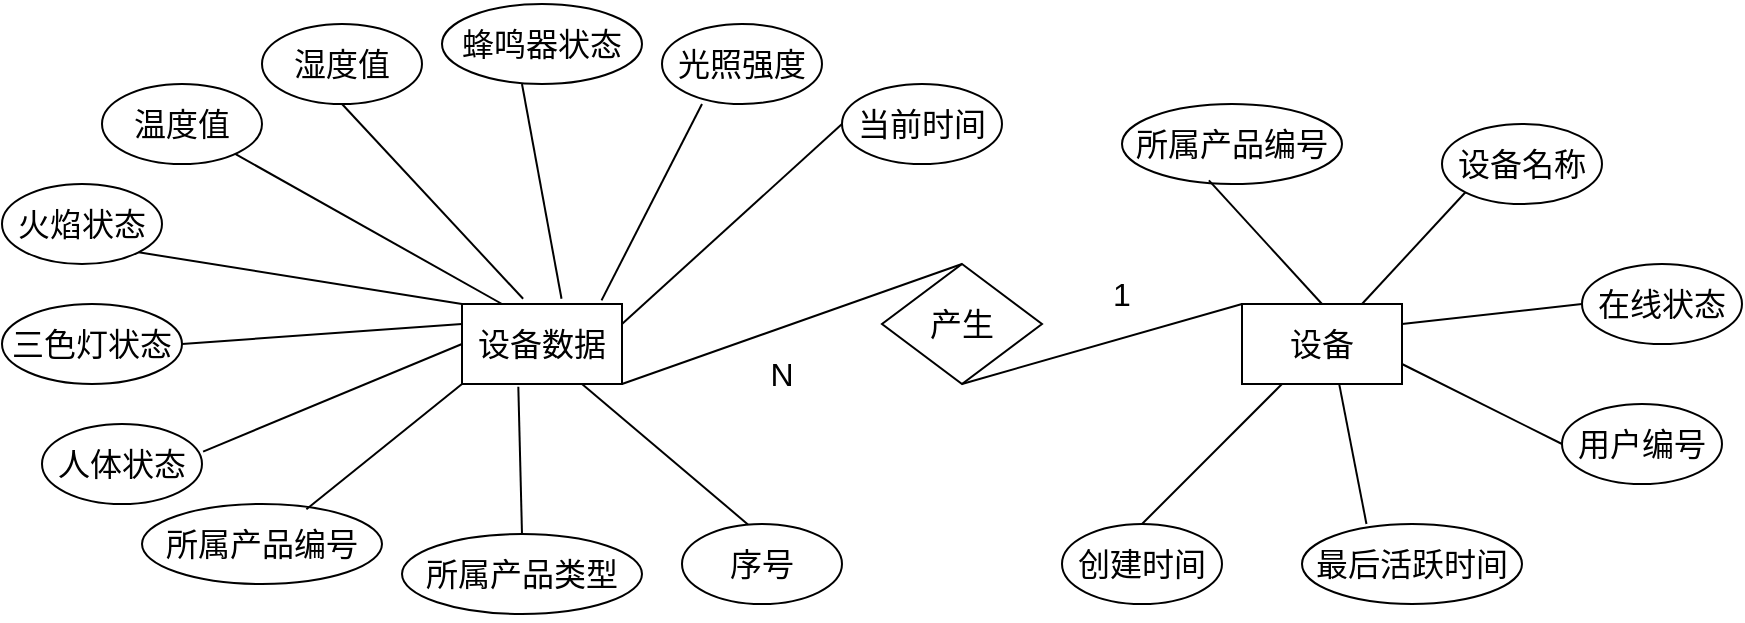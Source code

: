 <mxfile version="27.0.3">
  <diagram name="第 1 页" id="ScM45TfWM9TeoWm1KZnZ">
    <mxGraphModel dx="1500" dy="1995" grid="1" gridSize="10" guides="1" tooltips="1" connect="1" arrows="1" fold="1" page="1" pageScale="1" pageWidth="827" pageHeight="1169" math="0" shadow="0">
      <root>
        <mxCell id="0" />
        <mxCell id="1" parent="0" />
        <mxCell id="N3y8-y1VJrY_6f-vKtxs-2" value="&lt;font style=&quot;font-size: 16px;&quot;&gt;设备数据&lt;/font&gt;" style="rounded=0;whiteSpace=wrap;html=1;" vertex="1" parent="1">
          <mxGeometry x="380" y="50" width="80" height="40" as="geometry" />
        </mxCell>
        <mxCell id="N3y8-y1VJrY_6f-vKtxs-7" value="&lt;font style=&quot;font-size: 16px;&quot;&gt;设备&lt;/font&gt;" style="rounded=0;whiteSpace=wrap;html=1;" vertex="1" parent="1">
          <mxGeometry x="770" y="50" width="80" height="40" as="geometry" />
        </mxCell>
        <mxCell id="N3y8-y1VJrY_6f-vKtxs-29" value="&lt;p class=&quot;MsoNormal&quot;&gt;&lt;font face=&quot;Helvetica&quot; style=&quot;font-size: 16px;&quot;&gt;设备名称&lt;/font&gt;&lt;/p&gt;" style="ellipse;whiteSpace=wrap;html=1;" vertex="1" parent="1">
          <mxGeometry x="870" y="-40" width="80" height="40" as="geometry" />
        </mxCell>
        <mxCell id="N3y8-y1VJrY_6f-vKtxs-30" value="&lt;p class=&quot;MsoNormal&quot;&gt;&lt;font face=&quot;Helvetica&quot; style=&quot;font-size: 16px;&quot;&gt;在线状态&lt;/font&gt;&lt;/p&gt;" style="ellipse;whiteSpace=wrap;html=1;" vertex="1" parent="1">
          <mxGeometry x="940" y="30" width="80" height="40" as="geometry" />
        </mxCell>
        <mxCell id="N3y8-y1VJrY_6f-vKtxs-31" value="&lt;p class=&quot;MsoNormal&quot;&gt;&lt;font face=&quot;Helvetica&quot; style=&quot;font-size: 16px;&quot;&gt;用户编号&lt;/font&gt;&lt;/p&gt;" style="ellipse;whiteSpace=wrap;html=1;" vertex="1" parent="1">
          <mxGeometry x="930" y="100" width="80" height="40" as="geometry" />
        </mxCell>
        <mxCell id="N3y8-y1VJrY_6f-vKtxs-32" value="&lt;p class=&quot;MsoNormal&quot;&gt;&lt;font face=&quot;Helvetica&quot; style=&quot;font-size: 16px;&quot;&gt;最后活跃时间&lt;/font&gt;&lt;/p&gt;" style="ellipse;whiteSpace=wrap;html=1;" vertex="1" parent="1">
          <mxGeometry x="800" y="160" width="110" height="40" as="geometry" />
        </mxCell>
        <mxCell id="N3y8-y1VJrY_6f-vKtxs-33" value="&lt;p class=&quot;MsoNormal&quot;&gt;&lt;font face=&quot;Helvetica&quot; style=&quot;font-size: 16px;&quot;&gt;所属产品编号&lt;/font&gt;&lt;/p&gt;" style="ellipse;whiteSpace=wrap;html=1;" vertex="1" parent="1">
          <mxGeometry x="710" y="-50" width="110" height="40" as="geometry" />
        </mxCell>
        <mxCell id="N3y8-y1VJrY_6f-vKtxs-34" value="&lt;p class=&quot;MsoNormal&quot;&gt;&lt;span style=&quot;color: rgb(0, 0, 0);&quot;&gt;&lt;font face=&quot;Helvetica&quot; style=&quot;font-size: 16px;&quot;&gt;创建时间&lt;/font&gt;&lt;/span&gt;&lt;/p&gt;" style="ellipse;whiteSpace=wrap;html=1;" vertex="1" parent="1">
          <mxGeometry x="680" y="160" width="80" height="40" as="geometry" />
        </mxCell>
        <mxCell id="N3y8-y1VJrY_6f-vKtxs-35" value="" style="endArrow=none;html=1;rounded=0;entryX=0.395;entryY=0.955;entryDx=0;entryDy=0;entryPerimeter=0;exitX=0.5;exitY=0;exitDx=0;exitDy=0;" edge="1" parent="1" source="N3y8-y1VJrY_6f-vKtxs-7" target="N3y8-y1VJrY_6f-vKtxs-33">
          <mxGeometry width="50" height="50" relative="1" as="geometry">
            <mxPoint x="510" y="210" as="sourcePoint" />
            <mxPoint x="550" y="170" as="targetPoint" />
          </mxGeometry>
        </mxCell>
        <mxCell id="N3y8-y1VJrY_6f-vKtxs-36" value="" style="endArrow=none;html=1;rounded=0;entryX=0;entryY=1;entryDx=0;entryDy=0;exitX=0.75;exitY=0;exitDx=0;exitDy=0;" edge="1" parent="1" source="N3y8-y1VJrY_6f-vKtxs-7" target="N3y8-y1VJrY_6f-vKtxs-29">
          <mxGeometry width="50" height="50" relative="1" as="geometry">
            <mxPoint x="540" y="229.5" as="sourcePoint" />
            <mxPoint x="598" y="170.5" as="targetPoint" />
          </mxGeometry>
        </mxCell>
        <mxCell id="N3y8-y1VJrY_6f-vKtxs-37" value="" style="endArrow=none;html=1;rounded=0;entryX=0;entryY=0.5;entryDx=0;entryDy=0;exitX=1;exitY=0.25;exitDx=0;exitDy=0;" edge="1" parent="1" source="N3y8-y1VJrY_6f-vKtxs-7" target="N3y8-y1VJrY_6f-vKtxs-30">
          <mxGeometry width="50" height="50" relative="1" as="geometry">
            <mxPoint x="538" y="245.5" as="sourcePoint" />
            <mxPoint x="640" y="200" as="targetPoint" />
          </mxGeometry>
        </mxCell>
        <mxCell id="N3y8-y1VJrY_6f-vKtxs-38" value="" style="endArrow=none;html=1;rounded=0;entryX=0;entryY=0.5;entryDx=0;entryDy=0;exitX=1;exitY=0.75;exitDx=0;exitDy=0;" edge="1" parent="1" source="N3y8-y1VJrY_6f-vKtxs-7" target="N3y8-y1VJrY_6f-vKtxs-31">
          <mxGeometry width="50" height="50" relative="1" as="geometry">
            <mxPoint x="538" y="260" as="sourcePoint" />
            <mxPoint x="670" y="234.5" as="targetPoint" />
          </mxGeometry>
        </mxCell>
        <mxCell id="N3y8-y1VJrY_6f-vKtxs-39" value="" style="endArrow=none;html=1;rounded=0;entryX=0.293;entryY=0;entryDx=0;entryDy=0;entryPerimeter=0;exitX=0.607;exitY=0.995;exitDx=0;exitDy=0;exitPerimeter=0;" edge="1" parent="1" source="N3y8-y1VJrY_6f-vKtxs-7" target="N3y8-y1VJrY_6f-vKtxs-32">
          <mxGeometry width="50" height="50" relative="1" as="geometry">
            <mxPoint x="850" y="100" as="sourcePoint" />
            <mxPoint x="652" y="280" as="targetPoint" />
          </mxGeometry>
        </mxCell>
        <mxCell id="N3y8-y1VJrY_6f-vKtxs-40" value="" style="endArrow=none;html=1;rounded=0;entryX=0.5;entryY=0;entryDx=0;entryDy=0;exitX=0.25;exitY=1;exitDx=0;exitDy=0;" edge="1" parent="1" source="N3y8-y1VJrY_6f-vKtxs-7" target="N3y8-y1VJrY_6f-vKtxs-34">
          <mxGeometry width="50" height="50" relative="1" as="geometry">
            <mxPoint x="530" y="270" as="sourcePoint" />
            <mxPoint x="640" y="330" as="targetPoint" />
          </mxGeometry>
        </mxCell>
        <mxCell id="N3y8-y1VJrY_6f-vKtxs-41" value="&lt;span style=&quot;font-size: 16px;&quot;&gt;产生&lt;/span&gt;" style="rhombus;whiteSpace=wrap;html=1;" vertex="1" parent="1">
          <mxGeometry x="590" y="30" width="80" height="60" as="geometry" />
        </mxCell>
        <mxCell id="N3y8-y1VJrY_6f-vKtxs-42" value="" style="endArrow=none;html=1;rounded=0;entryX=0.5;entryY=1;entryDx=0;entryDy=0;exitX=0;exitY=0;exitDx=0;exitDy=0;" edge="1" parent="1" source="N3y8-y1VJrY_6f-vKtxs-7" target="N3y8-y1VJrY_6f-vKtxs-41">
          <mxGeometry width="50" height="50" relative="1" as="geometry">
            <mxPoint x="460" y="220" as="sourcePoint" />
            <mxPoint x="510" y="170" as="targetPoint" />
          </mxGeometry>
        </mxCell>
        <mxCell id="N3y8-y1VJrY_6f-vKtxs-43" value="" style="endArrow=none;html=1;rounded=0;entryX=1;entryY=1;entryDx=0;entryDy=0;exitX=0.5;exitY=0;exitDx=0;exitDy=0;" edge="1" parent="1" source="N3y8-y1VJrY_6f-vKtxs-41" target="N3y8-y1VJrY_6f-vKtxs-2">
          <mxGeometry width="50" height="50" relative="1" as="geometry">
            <mxPoint x="458.95" y="120" as="sourcePoint" />
            <mxPoint x="458.95" y="80" as="targetPoint" />
          </mxGeometry>
        </mxCell>
        <mxCell id="N3y8-y1VJrY_6f-vKtxs-44" value="&lt;p class=&quot;MsoNormal&quot;&gt;&lt;font face=&quot;Helvetica&quot; style=&quot;font-size: 16px;&quot;&gt;三色灯状态&lt;/font&gt;&lt;/p&gt;" style="ellipse;whiteSpace=wrap;html=1;" vertex="1" parent="1">
          <mxGeometry x="150" y="50" width="90" height="40" as="geometry" />
        </mxCell>
        <mxCell id="N3y8-y1VJrY_6f-vKtxs-45" value="&lt;p class=&quot;MsoNormal&quot;&gt;&lt;font face=&quot;Helvetica&quot; style=&quot;font-size: 16px;&quot;&gt;人体状态&lt;/font&gt;&lt;/p&gt;" style="ellipse;whiteSpace=wrap;html=1;" vertex="1" parent="1">
          <mxGeometry x="170" y="110" width="80" height="40" as="geometry" />
        </mxCell>
        <mxCell id="N3y8-y1VJrY_6f-vKtxs-46" value="&lt;p class=&quot;MsoNormal&quot;&gt;&lt;font face=&quot;Helvetica&quot; style=&quot;font-size: 16px;&quot;&gt;温度值&lt;/font&gt;&lt;/p&gt;" style="ellipse;whiteSpace=wrap;html=1;" vertex="1" parent="1">
          <mxGeometry x="200" y="-60" width="80" height="40" as="geometry" />
        </mxCell>
        <mxCell id="N3y8-y1VJrY_6f-vKtxs-47" value="&lt;p class=&quot;MsoNormal&quot;&gt;&lt;font face=&quot;Helvetica&quot; style=&quot;font-size: 16px;&quot;&gt;湿度值&lt;/font&gt;&lt;/p&gt;" style="ellipse;whiteSpace=wrap;html=1;" vertex="1" parent="1">
          <mxGeometry x="280" y="-90" width="80" height="40" as="geometry" />
        </mxCell>
        <mxCell id="N3y8-y1VJrY_6f-vKtxs-48" value="&lt;p class=&quot;MsoNormal&quot;&gt;&lt;font face=&quot;Helvetica&quot; style=&quot;font-size: 16px;&quot;&gt;所属产品编号&lt;/font&gt;&lt;/p&gt;" style="ellipse;whiteSpace=wrap;html=1;" vertex="1" parent="1">
          <mxGeometry x="220" y="150" width="120" height="40" as="geometry" />
        </mxCell>
        <mxCell id="N3y8-y1VJrY_6f-vKtxs-49" value="&lt;p class=&quot;MsoNormal&quot;&gt;&lt;font face=&quot;Helvetica&quot; style=&quot;font-size: 16px;&quot;&gt;火焰状态&lt;/font&gt;&lt;/p&gt;" style="ellipse;whiteSpace=wrap;html=1;" vertex="1" parent="1">
          <mxGeometry x="150" y="-10" width="80" height="40" as="geometry" />
        </mxCell>
        <mxCell id="N3y8-y1VJrY_6f-vKtxs-50" value="&lt;p class=&quot;MsoNormal&quot;&gt;&lt;font face=&quot;Helvetica&quot; style=&quot;font-size: 16px;&quot;&gt;蜂鸣器状态&lt;/font&gt;&lt;/p&gt;" style="ellipse;whiteSpace=wrap;html=1;" vertex="1" parent="1">
          <mxGeometry x="370" y="-100" width="100" height="40" as="geometry" />
        </mxCell>
        <mxCell id="N3y8-y1VJrY_6f-vKtxs-51" value="&lt;p class=&quot;MsoNormal&quot;&gt;&lt;font face=&quot;Helvetica&quot; style=&quot;font-size: 16px;&quot;&gt;所属产品类型&lt;/font&gt;&lt;/p&gt;" style="ellipse;whiteSpace=wrap;html=1;" vertex="1" parent="1">
          <mxGeometry x="350" y="165" width="120" height="40" as="geometry" />
        </mxCell>
        <mxCell id="N3y8-y1VJrY_6f-vKtxs-52" value="&lt;p class=&quot;MsoNormal&quot;&gt;&lt;font face=&quot;Helvetica&quot; style=&quot;font-size: 16px;&quot;&gt;光照强度&lt;/font&gt;&lt;/p&gt;" style="ellipse;whiteSpace=wrap;html=1;" vertex="1" parent="1">
          <mxGeometry x="480" y="-90" width="80" height="40" as="geometry" />
        </mxCell>
        <mxCell id="N3y8-y1VJrY_6f-vKtxs-53" value="&lt;p class=&quot;MsoNormal&quot;&gt;&lt;font face=&quot;Helvetica&quot; style=&quot;font-size: 16px;&quot;&gt;序号&lt;/font&gt;&lt;/p&gt;" style="ellipse;whiteSpace=wrap;html=1;" vertex="1" parent="1">
          <mxGeometry x="490" y="160" width="80" height="40" as="geometry" />
        </mxCell>
        <mxCell id="N3y8-y1VJrY_6f-vKtxs-54" value="&lt;p class=&quot;MsoNormal&quot;&gt;&lt;font style=&quot;font-size: 16px;&quot;&gt;当前时间&lt;/font&gt;&lt;/p&gt;" style="ellipse;whiteSpace=wrap;html=1;" vertex="1" parent="1">
          <mxGeometry x="570" y="-60" width="80" height="40" as="geometry" />
        </mxCell>
        <mxCell id="N3y8-y1VJrY_6f-vKtxs-55" value="" style="endArrow=none;html=1;rounded=0;exitX=0.412;exitY=0.005;exitDx=0;exitDy=0;entryX=0.75;entryY=1;entryDx=0;entryDy=0;exitPerimeter=0;" edge="1" parent="1" source="N3y8-y1VJrY_6f-vKtxs-53" target="N3y8-y1VJrY_6f-vKtxs-2">
          <mxGeometry width="50" height="50" relative="1" as="geometry">
            <mxPoint x="350" y="80" as="sourcePoint" />
            <mxPoint x="400" y="30" as="targetPoint" />
          </mxGeometry>
        </mxCell>
        <mxCell id="N3y8-y1VJrY_6f-vKtxs-56" value="" style="endArrow=none;html=1;rounded=0;exitX=0.5;exitY=0;exitDx=0;exitDy=0;entryX=0.352;entryY=1.035;entryDx=0;entryDy=0;entryPerimeter=0;" edge="1" parent="1" source="N3y8-y1VJrY_6f-vKtxs-51" target="N3y8-y1VJrY_6f-vKtxs-2">
          <mxGeometry width="50" height="50" relative="1" as="geometry">
            <mxPoint x="340" y="20" as="sourcePoint" />
            <mxPoint x="420" y="40" as="targetPoint" />
          </mxGeometry>
        </mxCell>
        <mxCell id="N3y8-y1VJrY_6f-vKtxs-57" value="" style="endArrow=none;html=1;rounded=0;exitX=0.685;exitY=0.065;exitDx=0;exitDy=0;entryX=0;entryY=1;entryDx=0;entryDy=0;exitPerimeter=0;" edge="1" parent="1" source="N3y8-y1VJrY_6f-vKtxs-48" target="N3y8-y1VJrY_6f-vKtxs-2">
          <mxGeometry width="50" height="50" relative="1" as="geometry">
            <mxPoint x="370" y="-20" as="sourcePoint" />
            <mxPoint x="470" as="targetPoint" />
          </mxGeometry>
        </mxCell>
        <mxCell id="N3y8-y1VJrY_6f-vKtxs-58" value="" style="endArrow=none;html=1;rounded=0;exitX=1.007;exitY=0.345;exitDx=0;exitDy=0;entryX=0;entryY=0.5;entryDx=0;entryDy=0;exitPerimeter=0;" edge="1" parent="1" source="N3y8-y1VJrY_6f-vKtxs-45" target="N3y8-y1VJrY_6f-vKtxs-2">
          <mxGeometry width="50" height="50" relative="1" as="geometry">
            <mxPoint x="238.284" y="114.142" as="sourcePoint" />
            <mxPoint x="380" y="50" as="targetPoint" />
          </mxGeometry>
        </mxCell>
        <mxCell id="N3y8-y1VJrY_6f-vKtxs-59" value="" style="endArrow=none;html=1;rounded=0;exitX=1;exitY=0.5;exitDx=0;exitDy=0;entryX=0;entryY=0.25;entryDx=0;entryDy=0;" edge="1" parent="1" source="N3y8-y1VJrY_6f-vKtxs-44" target="N3y8-y1VJrY_6f-vKtxs-2">
          <mxGeometry width="50" height="50" relative="1" as="geometry">
            <mxPoint x="430" y="-80" as="sourcePoint" />
            <mxPoint x="530" y="-60" as="targetPoint" />
          </mxGeometry>
        </mxCell>
        <mxCell id="N3y8-y1VJrY_6f-vKtxs-60" value="" style="endArrow=none;html=1;rounded=0;exitX=1;exitY=1;exitDx=0;exitDy=0;entryX=0;entryY=0;entryDx=0;entryDy=0;" edge="1" parent="1" source="N3y8-y1VJrY_6f-vKtxs-49" target="N3y8-y1VJrY_6f-vKtxs-2">
          <mxGeometry width="50" height="50" relative="1" as="geometry">
            <mxPoint x="460" y="-90" as="sourcePoint" />
            <mxPoint x="560" y="-70" as="targetPoint" />
          </mxGeometry>
        </mxCell>
        <mxCell id="N3y8-y1VJrY_6f-vKtxs-61" value="" style="endArrow=none;html=1;rounded=0;entryX=0.25;entryY=0;entryDx=0;entryDy=0;" edge="1" parent="1" source="N3y8-y1VJrY_6f-vKtxs-46" target="N3y8-y1VJrY_6f-vKtxs-2">
          <mxGeometry width="50" height="50" relative="1" as="geometry">
            <mxPoint x="504" y="-50" as="sourcePoint" />
            <mxPoint x="604" y="-30" as="targetPoint" />
          </mxGeometry>
        </mxCell>
        <mxCell id="N3y8-y1VJrY_6f-vKtxs-62" value="" style="endArrow=none;html=1;rounded=0;exitX=0.5;exitY=1;exitDx=0;exitDy=0;exitPerimeter=0;entryX=0.382;entryY=-0.065;entryDx=0;entryDy=0;entryPerimeter=0;" edge="1" parent="1" source="N3y8-y1VJrY_6f-vKtxs-47" target="N3y8-y1VJrY_6f-vKtxs-2">
          <mxGeometry width="50" height="50" relative="1" as="geometry">
            <mxPoint x="542" y="-96" as="sourcePoint" />
            <mxPoint x="410" y="40" as="targetPoint" />
          </mxGeometry>
        </mxCell>
        <mxCell id="N3y8-y1VJrY_6f-vKtxs-63" value="" style="endArrow=none;html=1;rounded=0;exitX=0.4;exitY=1;exitDx=0;exitDy=0;entryX=0.622;entryY=-0.065;entryDx=0;entryDy=0;exitPerimeter=0;entryPerimeter=0;" edge="1" parent="1" source="N3y8-y1VJrY_6f-vKtxs-50" target="N3y8-y1VJrY_6f-vKtxs-2">
          <mxGeometry width="50" height="50" relative="1" as="geometry">
            <mxPoint x="590" y="-60" as="sourcePoint" />
            <mxPoint x="550" y="10" as="targetPoint" />
          </mxGeometry>
        </mxCell>
        <mxCell id="N3y8-y1VJrY_6f-vKtxs-64" value="" style="endArrow=none;html=1;rounded=0;exitX=0.25;exitY=1;exitDx=0;exitDy=0;entryX=0.872;entryY=-0.045;entryDx=0;entryDy=0;exitPerimeter=0;entryPerimeter=0;" edge="1" parent="1" source="N3y8-y1VJrY_6f-vKtxs-52" target="N3y8-y1VJrY_6f-vKtxs-2">
          <mxGeometry width="50" height="50" relative="1" as="geometry">
            <mxPoint x="610" y="-10" as="sourcePoint" />
            <mxPoint x="514" y="40" as="targetPoint" />
          </mxGeometry>
        </mxCell>
        <mxCell id="N3y8-y1VJrY_6f-vKtxs-65" value="" style="endArrow=none;html=1;rounded=0;exitX=0;exitY=0.5;exitDx=0;exitDy=0;entryX=1;entryY=0.25;entryDx=0;entryDy=0;" edge="1" parent="1" source="N3y8-y1VJrY_6f-vKtxs-54" target="N3y8-y1VJrY_6f-vKtxs-2">
          <mxGeometry width="50" height="50" relative="1" as="geometry">
            <mxPoint x="630" y="40" as="sourcePoint" />
            <mxPoint x="514" y="50" as="targetPoint" />
          </mxGeometry>
        </mxCell>
        <mxCell id="N3y8-y1VJrY_6f-vKtxs-126" value="&lt;span style=&quot;font-size: 16px;&quot;&gt;1&lt;/span&gt;" style="text;html=1;align=center;verticalAlign=middle;whiteSpace=wrap;rounded=0;" vertex="1" parent="1">
          <mxGeometry x="680" y="30" width="60" height="30" as="geometry" />
        </mxCell>
        <mxCell id="N3y8-y1VJrY_6f-vKtxs-127" value="&lt;span style=&quot;font-size: 16px;&quot;&gt;N&lt;/span&gt;" style="text;html=1;align=center;verticalAlign=middle;whiteSpace=wrap;rounded=0;" vertex="1" parent="1">
          <mxGeometry x="510" y="70" width="60" height="30" as="geometry" />
        </mxCell>
        <mxCell id="N3y8-y1VJrY_6f-vKtxs-138" style="edgeStyle=orthogonalEdgeStyle;rounded=0;orthogonalLoop=1;jettySize=auto;html=1;exitX=0.5;exitY=1;exitDx=0;exitDy=0;" edge="1" parent="1" source="N3y8-y1VJrY_6f-vKtxs-32" target="N3y8-y1VJrY_6f-vKtxs-32">
          <mxGeometry relative="1" as="geometry" />
        </mxCell>
      </root>
    </mxGraphModel>
  </diagram>
</mxfile>
